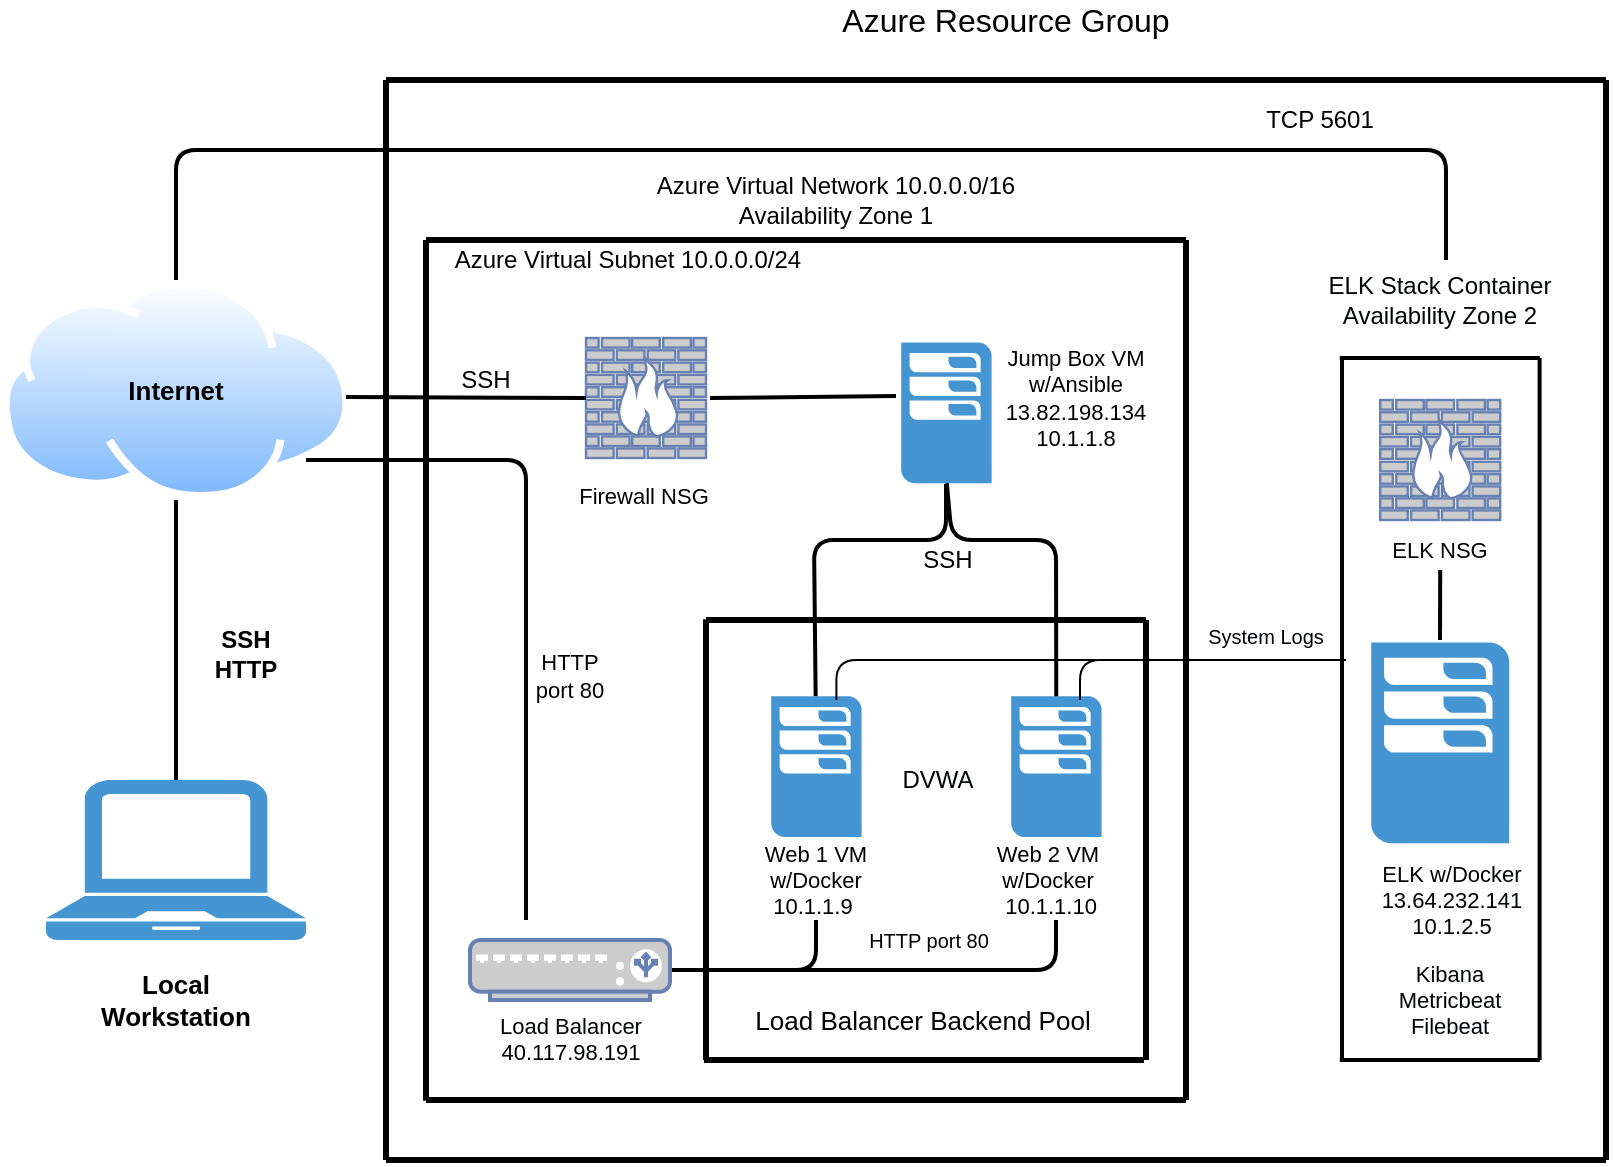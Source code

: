 <mxfile version="14.5.1" type="device"><diagram id="CFVtvSsF-a0kIRvS55ac" name="Page-1"><mxGraphModel dx="1298" dy="834" grid="1" gridSize="10" guides="1" tooltips="1" connect="1" arrows="0" fold="1" page="1" pageScale="1" pageWidth="850" pageHeight="1100" math="0" shadow="0"><root><mxCell id="0"/><mxCell id="1" parent="0"/><mxCell id="SZh0EbLpmWYRozbsKpta-1" value="" style="pointerEvents=1;shadow=0;dashed=0;html=1;strokeColor=none;fillColor=#4495D1;labelPosition=center;verticalLabelPosition=bottom;verticalAlign=top;align=center;outlineConnect=0;shape=mxgraph.veeam.laptop;" vertex="1" parent="1"><mxGeometry x="30" y="430" width="130" height="80" as="geometry"/></mxCell><mxCell id="SZh0EbLpmWYRozbsKpta-55" style="edgeStyle=none;rounded=1;orthogonalLoop=1;jettySize=auto;html=1;exitX=0.5;exitY=1;exitDx=0;exitDy=0;endArrow=none;endFill=0;strokeWidth=2;fontSize=13;" edge="1" parent="1" source="SZh0EbLpmWYRozbsKpta-2" target="SZh0EbLpmWYRozbsKpta-1"><mxGeometry relative="1" as="geometry"/></mxCell><mxCell id="SZh0EbLpmWYRozbsKpta-2" value="" style="aspect=fixed;perimeter=ellipsePerimeter;html=1;align=center;shadow=0;dashed=0;spacingTop=3;image;image=img/lib/active_directory/internet_cloud.svg;" vertex="1" parent="1"><mxGeometry x="7.7" y="180" width="174.6" height="110" as="geometry"/></mxCell><mxCell id="SZh0EbLpmWYRozbsKpta-5" value="Local Workstation" style="text;html=1;strokeColor=none;fillColor=none;align=center;verticalAlign=middle;whiteSpace=wrap;rounded=0;strokeWidth=1;fontSize=13;fontStyle=1" vertex="1" parent="1"><mxGeometry x="50" y="530" width="90" height="20" as="geometry"/></mxCell><mxCell id="SZh0EbLpmWYRozbsKpta-8" value="SSH&lt;br&gt;HTTP" style="text;html=1;strokeColor=none;fillColor=none;align=center;verticalAlign=middle;whiteSpace=wrap;rounded=0;fontStyle=1" vertex="1" parent="1"><mxGeometry x="110" y="356.9" width="40" height="20" as="geometry"/></mxCell><mxCell id="SZh0EbLpmWYRozbsKpta-10" value="Internet&lt;span&gt;&lt;br&gt;&lt;/span&gt;" style="text;html=1;strokeColor=none;fillColor=none;align=center;verticalAlign=middle;whiteSpace=wrap;rounded=0;fontSize=13;fontStyle=1" vertex="1" parent="1"><mxGeometry x="75" y="225" width="40" height="20" as="geometry"/></mxCell><mxCell id="SZh0EbLpmWYRozbsKpta-57" style="edgeStyle=none;rounded=1;orthogonalLoop=1;jettySize=auto;html=1;exitX=1;exitY=0.5;exitDx=0;exitDy=0;exitPerimeter=0;endArrow=none;endFill=0;strokeWidth=2;fontSize=13;" edge="1" parent="1" source="SZh0EbLpmWYRozbsKpta-11"><mxGeometry relative="1" as="geometry"><mxPoint x="415" y="500" as="targetPoint"/><Array as="points"><mxPoint x="415" y="525"/></Array></mxGeometry></mxCell><mxCell id="SZh0EbLpmWYRozbsKpta-58" style="edgeStyle=none;rounded=1;orthogonalLoop=1;jettySize=auto;html=1;exitX=1;exitY=0.5;exitDx=0;exitDy=0;exitPerimeter=0;endArrow=none;endFill=0;strokeWidth=2;fontSize=13;" edge="1" parent="1" source="SZh0EbLpmWYRozbsKpta-11"><mxGeometry relative="1" as="geometry"><mxPoint x="535" y="500" as="targetPoint"/><Array as="points"><mxPoint x="535" y="525"/></Array></mxGeometry></mxCell><mxCell id="SZh0EbLpmWYRozbsKpta-11" value="Load Balancer&lt;br style=&quot;font-size: 11px;&quot;&gt;40.117.98.191" style="verticalAlign=top;verticalLabelPosition=bottom;labelPosition=center;align=center;html=1;outlineConnect=0;fillColor=#CCCCCC;strokeColor=#6881B3;gradientColor=none;gradientDirection=north;strokeWidth=2;shape=mxgraph.networks.load_balancer;fontColor=#000305;fontSize=11;" vertex="1" parent="1"><mxGeometry x="242" y="510" width="100" height="30" as="geometry"/></mxCell><mxCell id="SZh0EbLpmWYRozbsKpta-12" value="" style="fontColor=#0066CC;verticalAlign=top;verticalLabelPosition=bottom;labelPosition=center;align=center;html=1;outlineConnect=0;fillColor=#CCCCCC;strokeColor=#6881B3;gradientColor=none;gradientDirection=north;strokeWidth=2;shape=mxgraph.networks.firewall;" vertex="1" parent="1"><mxGeometry x="300" y="209" width="60" height="60" as="geometry"/></mxCell><mxCell id="SZh0EbLpmWYRozbsKpta-13" value="" style="pointerEvents=1;shadow=0;dashed=0;html=1;strokeColor=none;fillColor=#4495D1;labelPosition=center;verticalLabelPosition=bottom;verticalAlign=top;align=center;outlineConnect=0;shape=mxgraph.veeam.2d.esx_esxi;fontSize=13;rotation=90;direction=north;" vertex="1" parent="1"><mxGeometry x="445" y="223.8" width="70.4" height="45.2" as="geometry"/></mxCell><mxCell id="SZh0EbLpmWYRozbsKpta-15" value="" style="endArrow=none;html=1;strokeWidth=2;fontSize=12;entryX=0;entryY=0.5;entryDx=0;entryDy=0;entryPerimeter=0;" edge="1" parent="1" target="SZh0EbLpmWYRozbsKpta-12"><mxGeometry width="50" height="50" relative="1" as="geometry"><mxPoint x="180" y="238.5" as="sourcePoint"/><mxPoint x="245" y="238.5" as="targetPoint"/></mxGeometry></mxCell><mxCell id="SZh0EbLpmWYRozbsKpta-48" value="" style="edgeStyle=orthogonalEdgeStyle;rounded=1;orthogonalLoop=1;jettySize=auto;html=1;strokeWidth=2;fontSize=13;endArrow=none;endFill=0;" edge="1" parent="1"><mxGeometry relative="1" as="geometry"><mxPoint x="160" y="270" as="sourcePoint"/><mxPoint x="270" y="500" as="targetPoint"/><Array as="points"><mxPoint x="270" y="270"/></Array></mxGeometry></mxCell><mxCell id="SZh0EbLpmWYRozbsKpta-16" value="Firewall NSG" style="text;html=1;strokeColor=none;fillColor=none;align=center;verticalAlign=middle;whiteSpace=wrap;rounded=0;fontSize=11;" vertex="1" parent="1"><mxGeometry x="289" y="278" width="80" height="20" as="geometry"/></mxCell><mxCell id="SZh0EbLpmWYRozbsKpta-62" style="edgeStyle=none;rounded=1;orthogonalLoop=1;jettySize=auto;html=1;endArrow=none;endFill=0;strokeWidth=2;fontSize=13;fontColor=#000305;" edge="1" parent="1" target="SZh0EbLpmWYRozbsKpta-20"><mxGeometry relative="1" as="geometry"><mxPoint x="400" y="380" as="targetPoint"/><mxPoint x="480" y="282" as="sourcePoint"/><Array as="points"><mxPoint x="480" y="310"/><mxPoint x="414" y="310"/></Array></mxGeometry></mxCell><mxCell id="SZh0EbLpmWYRozbsKpta-19" value="Jump Box VM w/Ansible&lt;br&gt;13.82.198.134&lt;br&gt;&lt;div&gt;10.1.1.8&lt;/div&gt;" style="text;html=1;strokeColor=none;fillColor=none;align=center;verticalAlign=middle;whiteSpace=wrap;rounded=0;fontSize=11;" vertex="1" parent="1"><mxGeometry x="495.0" y="229" width="99.8" height="20" as="geometry"/></mxCell><mxCell id="SZh0EbLpmWYRozbsKpta-20" value="" style="pointerEvents=1;shadow=0;dashed=0;html=1;strokeColor=none;fillColor=#4495D1;labelPosition=center;verticalLabelPosition=bottom;verticalAlign=top;align=center;outlineConnect=0;shape=mxgraph.veeam.2d.esx_esxi;fontSize=13;rotation=90;direction=north;" vertex="1" parent="1"><mxGeometry x="380.0" y="400.7" width="70.4" height="45.2" as="geometry"/></mxCell><mxCell id="SZh0EbLpmWYRozbsKpta-21" value="" style="pointerEvents=1;shadow=0;dashed=0;html=1;strokeColor=none;fillColor=#4495D1;labelPosition=center;verticalLabelPosition=bottom;verticalAlign=top;align=center;outlineConnect=0;shape=mxgraph.veeam.2d.esx_esxi;fontSize=13;rotation=90;direction=north;" vertex="1" parent="1"><mxGeometry x="500.0" y="400.7" width="70.4" height="45.2" as="geometry"/></mxCell><mxCell id="SZh0EbLpmWYRozbsKpta-23" value="Web 1 VM&lt;br&gt;w/Docker&lt;br&gt;10.1.1.9&amp;nbsp;" style="text;html=1;strokeColor=none;fillColor=none;align=center;verticalAlign=middle;whiteSpace=wrap;rounded=0;fontSize=11;" vertex="1" parent="1"><mxGeometry x="380" y="470" width="69.8" height="20" as="geometry"/></mxCell><mxCell id="SZh0EbLpmWYRozbsKpta-26" value="" style="endArrow=none;html=1;strokeWidth=3;fontSize=13;" edge="1" parent="1"><mxGeometry width="50" height="50" relative="1" as="geometry"><mxPoint x="220" y="590.4" as="sourcePoint"/><mxPoint x="220" y="160" as="targetPoint"/></mxGeometry></mxCell><mxCell id="SZh0EbLpmWYRozbsKpta-28" value="" style="endArrow=none;html=1;strokeWidth=3;fontSize=13;" edge="1" parent="1"><mxGeometry width="50" height="50" relative="1" as="geometry"><mxPoint x="220" y="590" as="sourcePoint"/><mxPoint x="600" y="590" as="targetPoint"/></mxGeometry></mxCell><mxCell id="SZh0EbLpmWYRozbsKpta-29" value="" style="endArrow=none;html=1;strokeWidth=3;fontSize=13;" edge="1" parent="1"><mxGeometry width="50" height="50" relative="1" as="geometry"><mxPoint x="600" y="590" as="sourcePoint"/><mxPoint x="600" y="160" as="targetPoint"/></mxGeometry></mxCell><mxCell id="SZh0EbLpmWYRozbsKpta-30" value="" style="endArrow=none;html=1;strokeWidth=3;fontSize=13;" edge="1" parent="1"><mxGeometry width="50" height="50" relative="1" as="geometry"><mxPoint x="220" y="160" as="sourcePoint"/><mxPoint x="600" y="160" as="targetPoint"/></mxGeometry></mxCell><mxCell id="SZh0EbLpmWYRozbsKpta-31" value="Azure Virtual Network 10.0.0.0/16 Availability Zone 1" style="text;html=1;strokeColor=none;fillColor=none;align=center;verticalAlign=middle;whiteSpace=wrap;rounded=0;fontSize=12;" vertex="1" parent="1"><mxGeometry x="315" y="130" width="220" height="20" as="geometry"/></mxCell><mxCell id="SZh0EbLpmWYRozbsKpta-32" value="" style="endArrow=none;html=1;strokeWidth=3;fontSize=13;" edge="1" parent="1"><mxGeometry width="50" height="50" relative="1" as="geometry"><mxPoint x="360" y="570" as="sourcePoint"/><mxPoint x="360" y="349.6" as="targetPoint"/></mxGeometry></mxCell><mxCell id="SZh0EbLpmWYRozbsKpta-33" value="" style="endArrow=none;html=1;strokeWidth=3;fontSize=13;" edge="1" parent="1"><mxGeometry width="50" height="50" relative="1" as="geometry"><mxPoint x="360" y="350" as="sourcePoint"/><mxPoint x="580" y="350" as="targetPoint"/></mxGeometry></mxCell><mxCell id="SZh0EbLpmWYRozbsKpta-34" value="" style="endArrow=none;html=1;strokeWidth=3;fontSize=13;" edge="1" parent="1"><mxGeometry width="50" height="50" relative="1" as="geometry"><mxPoint x="580" y="570" as="sourcePoint"/><mxPoint x="580" y="350" as="targetPoint"/></mxGeometry></mxCell><mxCell id="SZh0EbLpmWYRozbsKpta-35" value="" style="endArrow=none;html=1;strokeWidth=3;fontSize=13;" edge="1" parent="1"><mxGeometry width="50" height="50" relative="1" as="geometry"><mxPoint x="359" y="570" as="sourcePoint"/><mxPoint x="579" y="570" as="targetPoint"/></mxGeometry></mxCell><mxCell id="SZh0EbLpmWYRozbsKpta-36" value="" style="pointerEvents=1;shadow=0;dashed=0;html=1;strokeColor=none;fillColor=#4495D1;labelPosition=center;verticalLabelPosition=bottom;verticalAlign=top;align=center;outlineConnect=0;shape=mxgraph.veeam.2d.esx_esxi;fontSize=13;rotation=90;direction=north;" vertex="1" parent="1"><mxGeometry x="676.9" y="376.9" width="100.4" height="69" as="geometry"/></mxCell><mxCell id="SZh0EbLpmWYRozbsKpta-37" value="" style="endArrow=none;html=1;strokeWidth=3;fontSize=13;" edge="1" parent="1"><mxGeometry width="50" height="50" relative="1" as="geometry"><mxPoint x="200" y="620" as="sourcePoint"/><mxPoint x="200" y="80" as="targetPoint"/></mxGeometry></mxCell><mxCell id="SZh0EbLpmWYRozbsKpta-38" value="" style="endArrow=none;html=1;strokeWidth=3;fontSize=13;" edge="1" parent="1"><mxGeometry width="50" height="50" relative="1" as="geometry"><mxPoint x="810" y="620" as="sourcePoint"/><mxPoint x="810" y="80" as="targetPoint"/></mxGeometry></mxCell><mxCell id="SZh0EbLpmWYRozbsKpta-39" value="" style="endArrow=none;html=1;strokeWidth=3;fontSize=13;" edge="1" parent="1"><mxGeometry width="50" height="50" relative="1" as="geometry"><mxPoint x="200" y="620" as="sourcePoint"/><mxPoint x="810" y="620" as="targetPoint"/></mxGeometry></mxCell><mxCell id="SZh0EbLpmWYRozbsKpta-40" value="" style="endArrow=none;html=1;strokeWidth=3;fontSize=13;" edge="1" parent="1"><mxGeometry width="50" height="50" relative="1" as="geometry"><mxPoint x="200" y="80" as="sourcePoint"/><mxPoint x="810" y="80" as="targetPoint"/></mxGeometry></mxCell><mxCell id="SZh0EbLpmWYRozbsKpta-41" value="Azure Resource Group" style="text;html=1;strokeColor=none;fillColor=none;align=center;verticalAlign=middle;whiteSpace=wrap;rounded=0;fontSize=16;" vertex="1" parent="1"><mxGeometry x="425" y="40" width="169.8" height="20" as="geometry"/></mxCell><mxCell id="SZh0EbLpmWYRozbsKpta-42" value="" style="fontColor=#0066CC;verticalAlign=top;verticalLabelPosition=bottom;labelPosition=center;align=center;html=1;outlineConnect=0;fillColor=#CCCCCC;strokeColor=#6881B3;gradientColor=none;gradientDirection=north;strokeWidth=2;shape=mxgraph.networks.firewall;" vertex="1" parent="1"><mxGeometry x="697.1" y="240" width="60" height="60" as="geometry"/></mxCell><mxCell id="SZh0EbLpmWYRozbsKpta-43" value="Load Balancer Backend Pool" style="text;html=1;strokeColor=none;fillColor=none;align=center;verticalAlign=middle;whiteSpace=wrap;rounded=0;fontSize=13;" vertex="1" parent="1"><mxGeometry x="365.6" y="540" width="204.8" height="20" as="geometry"/></mxCell><mxCell id="SZh0EbLpmWYRozbsKpta-50" value="HTTP&lt;br style=&quot;font-size: 11px;&quot;&gt;port 80" style="text;html=1;strokeColor=none;fillColor=none;align=center;verticalAlign=middle;whiteSpace=wrap;rounded=0;fontSize=11;" vertex="1" parent="1"><mxGeometry x="262" y="367.8" width="60" height="20" as="geometry"/></mxCell><mxCell id="SZh0EbLpmWYRozbsKpta-51" value="SSH" style="text;html=1;strokeColor=none;fillColor=none;align=center;verticalAlign=middle;whiteSpace=wrap;rounded=0;fontSize=12;" vertex="1" parent="1"><mxGeometry x="220" y="220.0" width="60" height="20" as="geometry"/></mxCell><mxCell id="SZh0EbLpmWYRozbsKpta-52" value="" style="endArrow=none;html=1;rounded=0;strokeWidth=2;fontSize=13;exitX=1;exitY=0.5;exitDx=0;exitDy=0;exitPerimeter=0;" edge="1" parent="1"><mxGeometry relative="1" as="geometry"><mxPoint x="362" y="239" as="sourcePoint"/><mxPoint x="455" y="238" as="targetPoint"/></mxGeometry></mxCell><mxCell id="SZh0EbLpmWYRozbsKpta-59" value="HTTP port 80" style="text;html=1;strokeColor=none;fillColor=none;align=center;verticalAlign=middle;whiteSpace=wrap;rounded=0;fontSize=10;" vertex="1" parent="1"><mxGeometry x="428.4" y="500" width="87" height="20" as="geometry"/></mxCell><mxCell id="SZh0EbLpmWYRozbsKpta-61" value="ELK w/Docker&lt;br style=&quot;font-size: 11px;&quot;&gt;13.64.232.141&lt;br style=&quot;font-size: 11px;&quot;&gt;10.1.2.5" style="text;html=1;strokeColor=none;fillColor=none;align=center;verticalAlign=middle;whiteSpace=wrap;rounded=0;fontSize=11;fontColor=#000305;" vertex="1" parent="1"><mxGeometry x="689.4" y="480" width="87.9" height="20" as="geometry"/></mxCell><mxCell id="SZh0EbLpmWYRozbsKpta-64" style="edgeStyle=none;rounded=1;orthogonalLoop=1;jettySize=auto;html=1;endArrow=none;endFill=0;strokeWidth=2;fontSize=13;fontColor=#000305;" edge="1" parent="1" target="SZh0EbLpmWYRozbsKpta-21"><mxGeometry relative="1" as="geometry"><mxPoint x="533" y="380" as="targetPoint"/><mxPoint x="480.41" y="281.6" as="sourcePoint"/><Array as="points"><mxPoint x="483" y="310"/><mxPoint x="535" y="310"/></Array></mxGeometry></mxCell><mxCell id="SZh0EbLpmWYRozbsKpta-65" value="" style="edgeStyle=orthogonalEdgeStyle;rounded=1;orthogonalLoop=1;jettySize=auto;html=1;strokeWidth=1;fontSize=13;endArrow=none;endFill=0;" edge="1" parent="1"><mxGeometry relative="1" as="geometry"><mxPoint x="680" y="370" as="sourcePoint"/><mxPoint x="547" y="390" as="targetPoint"/><Array as="points"><mxPoint x="547" y="370"/></Array></mxGeometry></mxCell><mxCell id="SZh0EbLpmWYRozbsKpta-66" value="" style="edgeStyle=orthogonalEdgeStyle;rounded=1;orthogonalLoop=1;jettySize=auto;html=1;strokeWidth=1;fontSize=13;endArrow=none;endFill=0;" edge="1" parent="1"><mxGeometry relative="1" as="geometry"><mxPoint x="555.2" y="370" as="sourcePoint"/><mxPoint x="425.2" y="390" as="targetPoint"/><Array as="points"><mxPoint x="425.2" y="370"/></Array></mxGeometry></mxCell><mxCell id="SZh0EbLpmWYRozbsKpta-67" value="System Logs" style="text;html=1;strokeColor=none;fillColor=none;align=center;verticalAlign=middle;whiteSpace=wrap;rounded=0;fontSize=10;fontColor=#000305;" vertex="1" parent="1"><mxGeometry x="600" y="347.8" width="80" height="20" as="geometry"/></mxCell><mxCell id="SZh0EbLpmWYRozbsKpta-68" value="DVWA" style="text;html=1;strokeColor=none;fillColor=none;align=center;verticalAlign=middle;whiteSpace=wrap;rounded=0;fontSize=12;fontColor=#000305;" vertex="1" parent="1"><mxGeometry x="456" y="420" width="40" height="20" as="geometry"/></mxCell><mxCell id="SZh0EbLpmWYRozbsKpta-69" value="" style="edgeStyle=orthogonalEdgeStyle;rounded=1;orthogonalLoop=1;jettySize=auto;html=1;strokeWidth=2;fontSize=13;endArrow=none;endFill=0;" edge="1" parent="1"><mxGeometry relative="1" as="geometry"><mxPoint x="95" y="180" as="sourcePoint"/><mxPoint x="730" y="170" as="targetPoint"/><Array as="points"><mxPoint x="95" y="115"/><mxPoint x="730" y="115"/></Array></mxGeometry></mxCell><mxCell id="SZh0EbLpmWYRozbsKpta-74" style="edgeStyle=orthogonalEdgeStyle;rounded=1;orthogonalLoop=1;jettySize=auto;html=1;exitX=0.5;exitY=1;exitDx=0;exitDy=0;endArrow=none;endFill=0;strokeWidth=2;fontSize=13;fontColor=#000305;" edge="1" parent="1" source="SZh0EbLpmWYRozbsKpta-70"><mxGeometry relative="1" as="geometry"><mxPoint x="727" y="360" as="targetPoint"/></mxGeometry></mxCell><mxCell id="SZh0EbLpmWYRozbsKpta-70" value="ELK NSG" style="text;html=1;strokeColor=none;fillColor=none;align=center;verticalAlign=middle;whiteSpace=wrap;rounded=0;fontSize=11;" vertex="1" parent="1"><mxGeometry x="687.1" y="305" width="80" height="20" as="geometry"/></mxCell><mxCell id="SZh0EbLpmWYRozbsKpta-71" value="Kibana&lt;br&gt;Metricbeat&lt;br&gt;Filebeat" style="text;html=1;strokeColor=none;fillColor=none;align=center;verticalAlign=middle;whiteSpace=wrap;rounded=0;fontSize=11;fontColor=#000305;" vertex="1" parent="1"><mxGeometry x="712.1" y="530" width="40" height="20" as="geometry"/></mxCell><mxCell id="SZh0EbLpmWYRozbsKpta-73" value="Web 2 VM&lt;br&gt;w/Docker&lt;br&gt;&amp;nbsp;10.1.1.10" style="text;html=1;strokeColor=none;fillColor=none;align=center;verticalAlign=middle;whiteSpace=wrap;rounded=0;fontSize=11;" vertex="1" parent="1"><mxGeometry x="496" y="470" width="69.8" height="20" as="geometry"/></mxCell><mxCell id="SZh0EbLpmWYRozbsKpta-75" value="SSH" style="text;html=1;strokeColor=none;fillColor=none;align=center;verticalAlign=middle;whiteSpace=wrap;rounded=0;fontSize=12;" vertex="1" parent="1"><mxGeometry x="451" y="310" width="60" height="20" as="geometry"/></mxCell><mxCell id="SZh0EbLpmWYRozbsKpta-76" value="TCP 5601" style="text;html=1;strokeColor=none;fillColor=none;align=center;verticalAlign=middle;whiteSpace=wrap;rounded=0;fontSize=12;" vertex="1" parent="1"><mxGeometry x="637.1" y="90.0" width="60" height="20" as="geometry"/></mxCell><mxCell id="SZh0EbLpmWYRozbsKpta-77" value="Azure Virtual Subnet 10.0.0.0/24" style="text;html=1;strokeColor=none;fillColor=none;align=center;verticalAlign=middle;whiteSpace=wrap;rounded=0;fontSize=12;" vertex="1" parent="1"><mxGeometry x="211.1" y="160" width="220" height="20" as="geometry"/></mxCell><mxCell id="SZh0EbLpmWYRozbsKpta-78" value="" style="endArrow=none;html=1;strokeWidth=2;fontSize=11;fontColor=#000305;" edge="1" parent="1"><mxGeometry width="50" height="50" relative="1" as="geometry"><mxPoint x="676.9" y="219" as="sourcePoint"/><mxPoint x="776.9" y="219" as="targetPoint"/></mxGeometry></mxCell><mxCell id="SZh0EbLpmWYRozbsKpta-79" value="" style="endArrow=none;html=1;strokeWidth=2;fontSize=11;fontColor=#000305;" edge="1" parent="1"><mxGeometry width="50" height="50" relative="1" as="geometry"><mxPoint x="678" y="571" as="sourcePoint"/><mxPoint x="678" y="220" as="targetPoint"/></mxGeometry></mxCell><mxCell id="SZh0EbLpmWYRozbsKpta-80" value="" style="endArrow=none;html=1;strokeWidth=2;fontSize=11;fontColor=#000305;" edge="1" parent="1"><mxGeometry width="50" height="50" relative="1" as="geometry"><mxPoint x="776.8" y="570" as="sourcePoint"/><mxPoint x="776.8" y="219" as="targetPoint"/></mxGeometry></mxCell><mxCell id="SZh0EbLpmWYRozbsKpta-81" value="" style="endArrow=none;html=1;strokeWidth=2;fontSize=11;fontColor=#000305;" edge="1" parent="1"><mxGeometry width="50" height="50" relative="1" as="geometry"><mxPoint x="676.9" y="570" as="sourcePoint"/><mxPoint x="776.9" y="570" as="targetPoint"/></mxGeometry></mxCell><mxCell id="SZh0EbLpmWYRozbsKpta-82" value="ELK Stack Container&lt;br&gt;Availability Zone 2" style="text;html=1;strokeColor=none;fillColor=none;align=center;verticalAlign=middle;whiteSpace=wrap;rounded=0;fontSize=12;fontColor=#000305;" vertex="1" parent="1"><mxGeometry x="669.1" y="180" width="116" height="20" as="geometry"/></mxCell></root></mxGraphModel></diagram></mxfile>